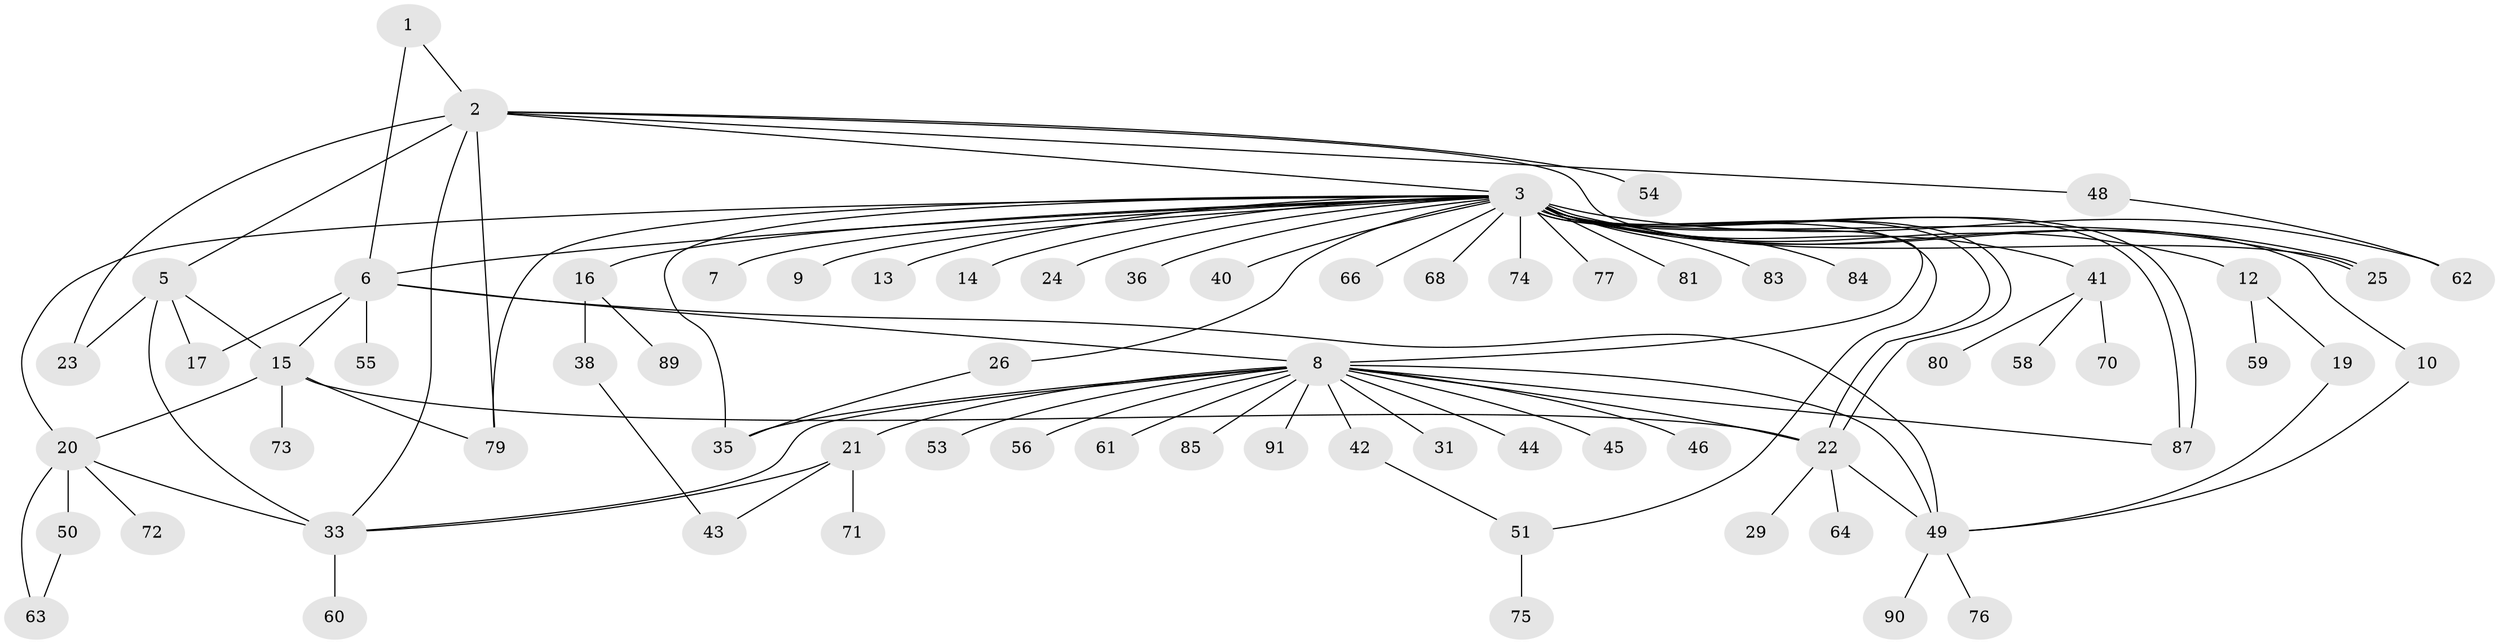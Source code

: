 // Generated by graph-tools (version 1.1) at 2025/23/03/03/25 07:23:48]
// undirected, 71 vertices, 99 edges
graph export_dot {
graph [start="1"]
  node [color=gray90,style=filled];
  1 [super="+32"];
  2 [super="+34"];
  3 [super="+4"];
  5 [super="+39"];
  6 [super="+28"];
  7;
  8 [super="+11"];
  9;
  10;
  12 [super="+30"];
  13 [super="+86"];
  14;
  15 [super="+18"];
  16;
  17;
  19;
  20 [super="+27"];
  21 [super="+37"];
  22 [super="+52"];
  23;
  24;
  25;
  26;
  29;
  31;
  33 [super="+47"];
  35 [super="+78"];
  36;
  38 [super="+57"];
  40;
  41 [super="+65"];
  42;
  43;
  44;
  45;
  46;
  48;
  49 [super="+88"];
  50 [super="+82"];
  51 [super="+69"];
  53 [super="+67"];
  54;
  55;
  56;
  58;
  59;
  60;
  61;
  62;
  63;
  64;
  66;
  68;
  70;
  71;
  72;
  73;
  74;
  75;
  76;
  77;
  79;
  80;
  81;
  83;
  84;
  85;
  87;
  89;
  90;
  91;
  1 -- 2;
  1 -- 6;
  2 -- 3;
  2 -- 5;
  2 -- 23;
  2 -- 25;
  2 -- 48;
  2 -- 79;
  2 -- 33;
  2 -- 54;
  3 -- 6;
  3 -- 7;
  3 -- 8;
  3 -- 9;
  3 -- 10;
  3 -- 12 [weight=2];
  3 -- 13;
  3 -- 14;
  3 -- 16;
  3 -- 22;
  3 -- 22;
  3 -- 24;
  3 -- 25;
  3 -- 25;
  3 -- 26;
  3 -- 35;
  3 -- 36;
  3 -- 40;
  3 -- 41;
  3 -- 51;
  3 -- 66;
  3 -- 68;
  3 -- 74;
  3 -- 77;
  3 -- 81;
  3 -- 83;
  3 -- 84;
  3 -- 87;
  3 -- 87;
  3 -- 62;
  3 -- 79;
  3 -- 20;
  5 -- 15;
  5 -- 17;
  5 -- 23;
  5 -- 33 [weight=2];
  6 -- 15;
  6 -- 17;
  6 -- 49;
  6 -- 55;
  6 -- 8;
  8 -- 21;
  8 -- 35;
  8 -- 45;
  8 -- 53;
  8 -- 61;
  8 -- 85;
  8 -- 91;
  8 -- 49;
  8 -- 33;
  8 -- 42;
  8 -- 44;
  8 -- 46;
  8 -- 22;
  8 -- 87;
  8 -- 56;
  8 -- 31;
  10 -- 49;
  12 -- 19;
  12 -- 59;
  15 -- 20;
  15 -- 22;
  15 -- 73;
  15 -- 79;
  16 -- 38;
  16 -- 89;
  19 -- 49;
  20 -- 72;
  20 -- 33;
  20 -- 50;
  20 -- 63;
  21 -- 33;
  21 -- 43;
  21 -- 71;
  22 -- 29;
  22 -- 49;
  22 -- 64;
  26 -- 35;
  33 -- 60;
  38 -- 43;
  41 -- 58;
  41 -- 80 [weight=2];
  41 -- 70;
  42 -- 51;
  48 -- 62;
  49 -- 76;
  49 -- 90;
  50 -- 63;
  51 -- 75;
}
